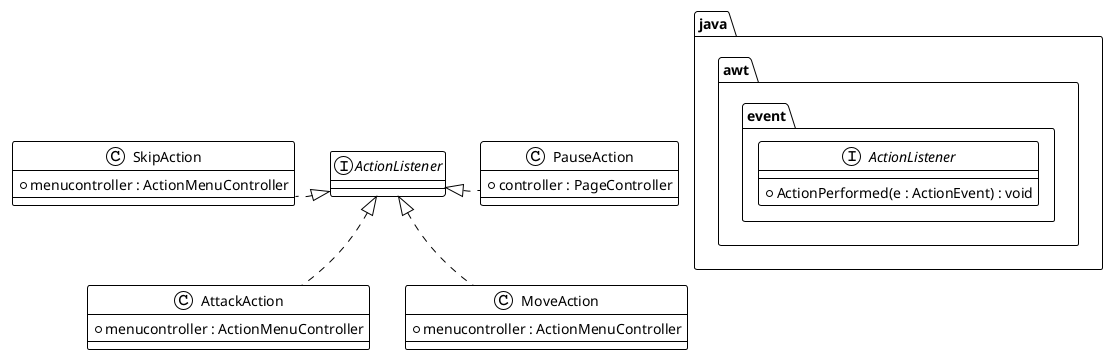 @startuml ActionMenu
!theme plain

package "java.awt.event"{
    interface ActionListener{
        + ActionPerformed(e : ActionEvent) : void
    }
}

class AttackAction implements ActionListener{
    + menucontroller : ActionMenuController
}

class MoveAction implements ActionListener{
    + menucontroller : ActionMenuController
}

class PauseAction implements ActionListener{
    + controller : PageController
}

class SkipAction implements ActionListener{
    + menucontroller : ActionMenuController
}

ActionListener -[hidden]l-> SkipAction 
ActionListener -[hidden]r-> PauseAction

@enduml
